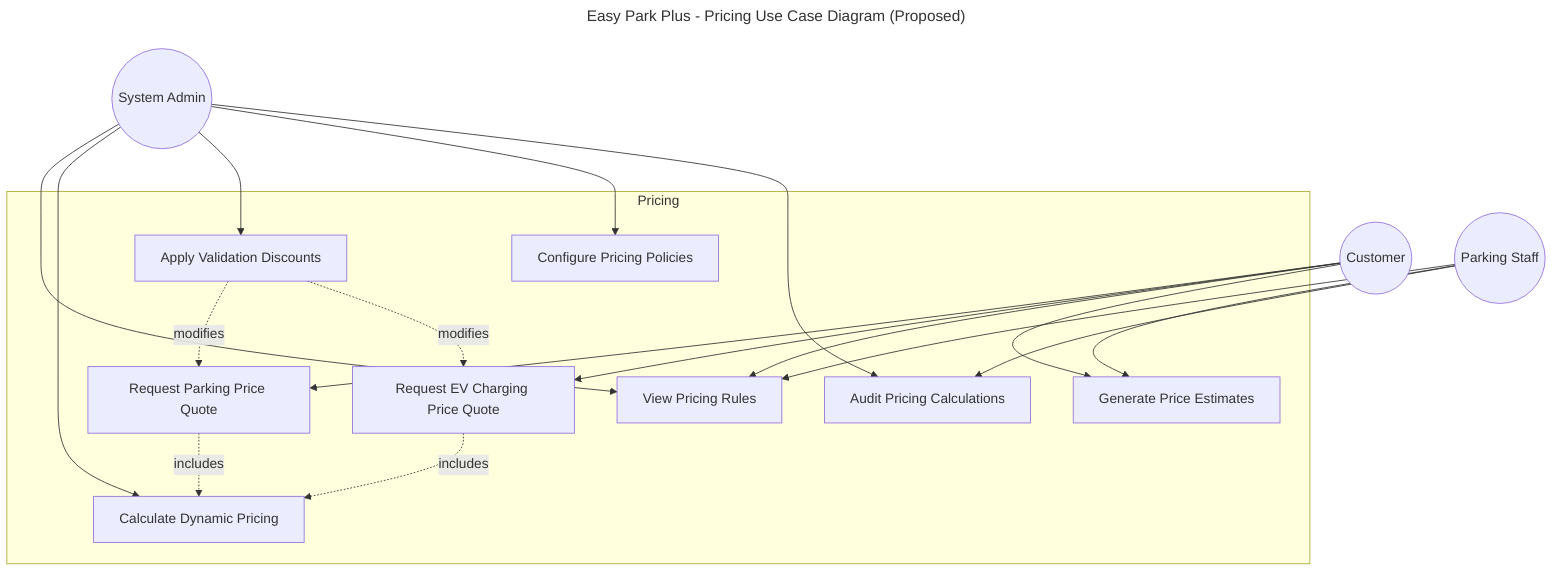 ---
title: Easy Park Plus - Pricing Use Case Diagram (Proposed)
---

graph TD
    Customer((Customer))
    Staff((Parking Staff))
    Admin((System Admin))

    subgraph "Pricing"
        UC1[Request Parking Price Quote]
        UC2[Request EV Charging Price Quote]
        UC3[View Pricing Rules]
        UC4[Calculate Dynamic Pricing]
        UC5[Apply Validation Discounts]
        UC6[Generate Price Estimates]
        UC7[Configure Pricing Policies]
        UC8[Audit Pricing Calculations]
    end

    Customer --> UC1
    Customer --> UC2
    Customer --> UC3
    Customer --> UC6
    Staff --> UC3
    Staff --> UC6
    Staff --> UC8
    Admin --> UC3
    Admin --> UC4
    Admin --> UC5
    Admin --> UC7
    Admin --> UC8

    UC1 -.->|includes| UC4
    UC2 -.->|includes| UC4
    UC5 -.->|modifies| UC1
    UC5 -.->|modifies| UC2